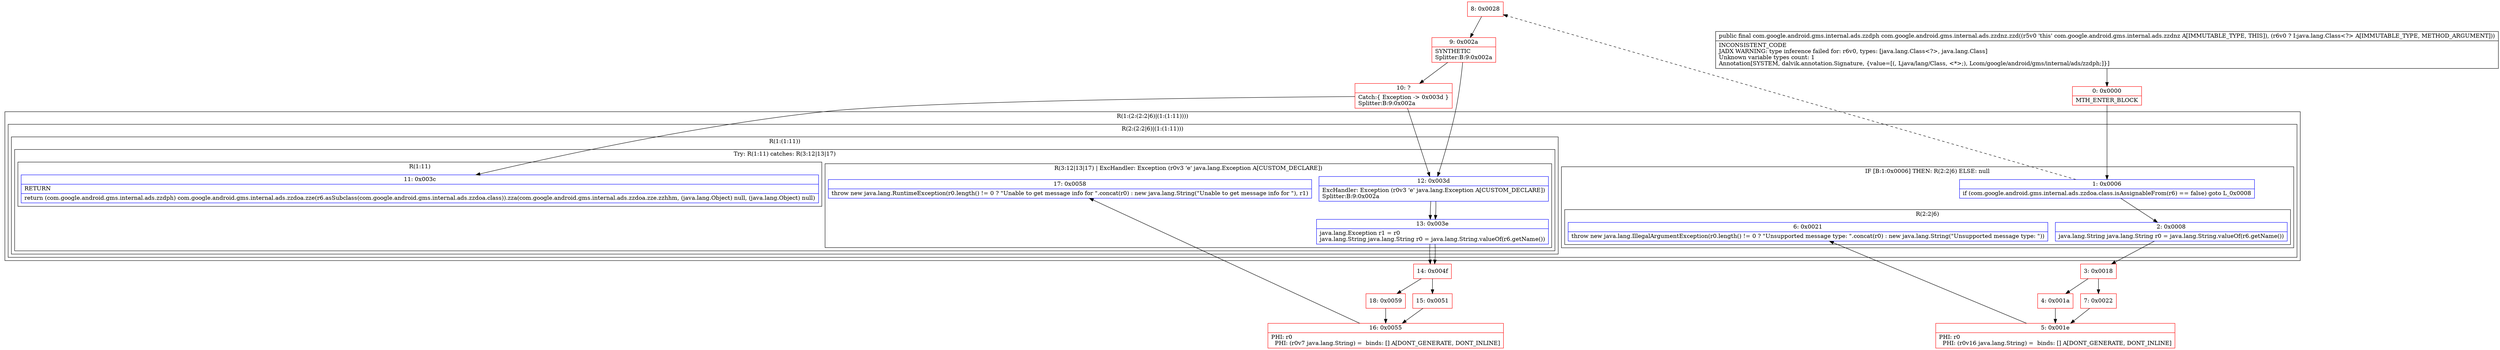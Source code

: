 digraph "CFG forcom.google.android.gms.internal.ads.zzdnz.zzd(Ljava\/lang\/Class;)Lcom\/google\/android\/gms\/internal\/ads\/zzdph;" {
subgraph cluster_Region_580450578 {
label = "R(1:(2:(2:2|6)|(1:(1:11))))";
node [shape=record,color=blue];
subgraph cluster_Region_1185192388 {
label = "R(2:(2:2|6)|(1:(1:11)))";
node [shape=record,color=blue];
subgraph cluster_IfRegion_2092736905 {
label = "IF [B:1:0x0006] THEN: R(2:2|6) ELSE: null";
node [shape=record,color=blue];
Node_1 [shape=record,label="{1\:\ 0x0006|if (com.google.android.gms.internal.ads.zzdoa.class.isAssignableFrom(r6) == false) goto L_0x0008\l}"];
subgraph cluster_Region_622279704 {
label = "R(2:2|6)";
node [shape=record,color=blue];
Node_2 [shape=record,label="{2\:\ 0x0008|java.lang.String java.lang.String r0 = java.lang.String.valueOf(r6.getName())\l}"];
Node_6 [shape=record,label="{6\:\ 0x0021|throw new java.lang.IllegalArgumentException(r0.length() != 0 ? \"Unsupported message type: \".concat(r0) : new java.lang.String(\"Unsupported message type: \"))\l}"];
}
}
subgraph cluster_Region_47770679 {
label = "R(1:(1:11))";
node [shape=record,color=blue];
subgraph cluster_TryCatchRegion_1743639831 {
label = "Try: R(1:11) catches: R(3:12|13|17)";
node [shape=record,color=blue];
subgraph cluster_Region_90507927 {
label = "R(1:11)";
node [shape=record,color=blue];
Node_11 [shape=record,label="{11\:\ 0x003c|RETURN\l|return (com.google.android.gms.internal.ads.zzdph) com.google.android.gms.internal.ads.zzdoa.zze(r6.asSubclass(com.google.android.gms.internal.ads.zzdoa.class)).zza(com.google.android.gms.internal.ads.zzdoa.zze.zzhhm, (java.lang.Object) null, (java.lang.Object) null)\l}"];
}
subgraph cluster_Region_1010300922 {
label = "R(3:12|13|17) | ExcHandler: Exception (r0v3 'e' java.lang.Exception A[CUSTOM_DECLARE])\l";
node [shape=record,color=blue];
Node_12 [shape=record,label="{12\:\ 0x003d|ExcHandler: Exception (r0v3 'e' java.lang.Exception A[CUSTOM_DECLARE])\lSplitter:B:9:0x002a\l}"];
Node_13 [shape=record,label="{13\:\ 0x003e|java.lang.Exception r1 = r0\ljava.lang.String java.lang.String r0 = java.lang.String.valueOf(r6.getName())\l}"];
Node_17 [shape=record,label="{17\:\ 0x0058|throw new java.lang.RuntimeException(r0.length() != 0 ? \"Unable to get message info for \".concat(r0) : new java.lang.String(\"Unable to get message info for \"), r1)\l}"];
}
}
}
}
}
subgraph cluster_Region_1010300922 {
label = "R(3:12|13|17) | ExcHandler: Exception (r0v3 'e' java.lang.Exception A[CUSTOM_DECLARE])\l";
node [shape=record,color=blue];
Node_12 [shape=record,label="{12\:\ 0x003d|ExcHandler: Exception (r0v3 'e' java.lang.Exception A[CUSTOM_DECLARE])\lSplitter:B:9:0x002a\l}"];
Node_13 [shape=record,label="{13\:\ 0x003e|java.lang.Exception r1 = r0\ljava.lang.String java.lang.String r0 = java.lang.String.valueOf(r6.getName())\l}"];
Node_17 [shape=record,label="{17\:\ 0x0058|throw new java.lang.RuntimeException(r0.length() != 0 ? \"Unable to get message info for \".concat(r0) : new java.lang.String(\"Unable to get message info for \"), r1)\l}"];
}
Node_0 [shape=record,color=red,label="{0\:\ 0x0000|MTH_ENTER_BLOCK\l}"];
Node_3 [shape=record,color=red,label="{3\:\ 0x0018}"];
Node_4 [shape=record,color=red,label="{4\:\ 0x001a}"];
Node_5 [shape=record,color=red,label="{5\:\ 0x001e|PHI: r0 \l  PHI: (r0v16 java.lang.String) =  binds: [] A[DONT_GENERATE, DONT_INLINE]\l}"];
Node_7 [shape=record,color=red,label="{7\:\ 0x0022}"];
Node_8 [shape=record,color=red,label="{8\:\ 0x0028}"];
Node_9 [shape=record,color=red,label="{9\:\ 0x002a|SYNTHETIC\lSplitter:B:9:0x002a\l}"];
Node_10 [shape=record,color=red,label="{10\:\ ?|Catch:\{ Exception \-\> 0x003d \}\lSplitter:B:9:0x002a\l}"];
Node_14 [shape=record,color=red,label="{14\:\ 0x004f}"];
Node_15 [shape=record,color=red,label="{15\:\ 0x0051}"];
Node_16 [shape=record,color=red,label="{16\:\ 0x0055|PHI: r0 \l  PHI: (r0v7 java.lang.String) =  binds: [] A[DONT_GENERATE, DONT_INLINE]\l}"];
Node_18 [shape=record,color=red,label="{18\:\ 0x0059}"];
MethodNode[shape=record,label="{public final com.google.android.gms.internal.ads.zzdph com.google.android.gms.internal.ads.zzdnz.zzd((r5v0 'this' com.google.android.gms.internal.ads.zzdnz A[IMMUTABLE_TYPE, THIS]), (r6v0 ? I:java.lang.Class\<?\> A[IMMUTABLE_TYPE, METHOD_ARGUMENT]))  | INCONSISTENT_CODE\lJADX WARNING: type inference failed for: r6v0, types: [java.lang.Class\<?\>, java.lang.Class]\lUnknown variable types count: 1\lAnnotation[SYSTEM, dalvik.annotation.Signature, \{value=[(, Ljava\/lang\/Class, \<*\>;), Lcom\/google\/android\/gms\/internal\/ads\/zzdph;]\}]\l}"];
MethodNode -> Node_0;
Node_1 -> Node_2;
Node_1 -> Node_8[style=dashed];
Node_2 -> Node_3;
Node_12 -> Node_13;
Node_13 -> Node_14;
Node_12 -> Node_13;
Node_13 -> Node_14;
Node_0 -> Node_1;
Node_3 -> Node_4;
Node_3 -> Node_7;
Node_4 -> Node_5;
Node_5 -> Node_6;
Node_7 -> Node_5;
Node_8 -> Node_9;
Node_9 -> Node_10;
Node_9 -> Node_12;
Node_10 -> Node_11;
Node_10 -> Node_12;
Node_14 -> Node_15;
Node_14 -> Node_18;
Node_15 -> Node_16;
Node_16 -> Node_17;
Node_18 -> Node_16;
}

